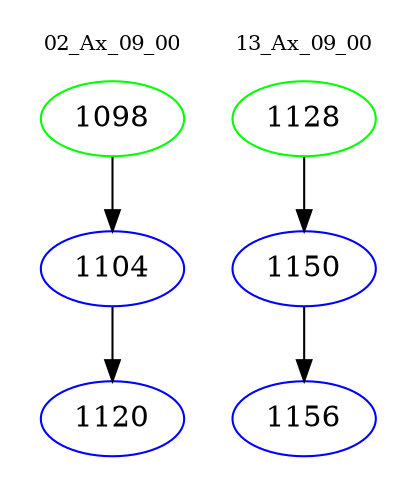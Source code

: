 digraph{
subgraph cluster_0 {
color = white
label = "02_Ax_09_00";
fontsize=10;
T0_1098 [label="1098", color="green"]
T0_1098 -> T0_1104 [color="black"]
T0_1104 [label="1104", color="blue"]
T0_1104 -> T0_1120 [color="black"]
T0_1120 [label="1120", color="blue"]
}
subgraph cluster_1 {
color = white
label = "13_Ax_09_00";
fontsize=10;
T1_1128 [label="1128", color="green"]
T1_1128 -> T1_1150 [color="black"]
T1_1150 [label="1150", color="blue"]
T1_1150 -> T1_1156 [color="black"]
T1_1156 [label="1156", color="blue"]
}
}
